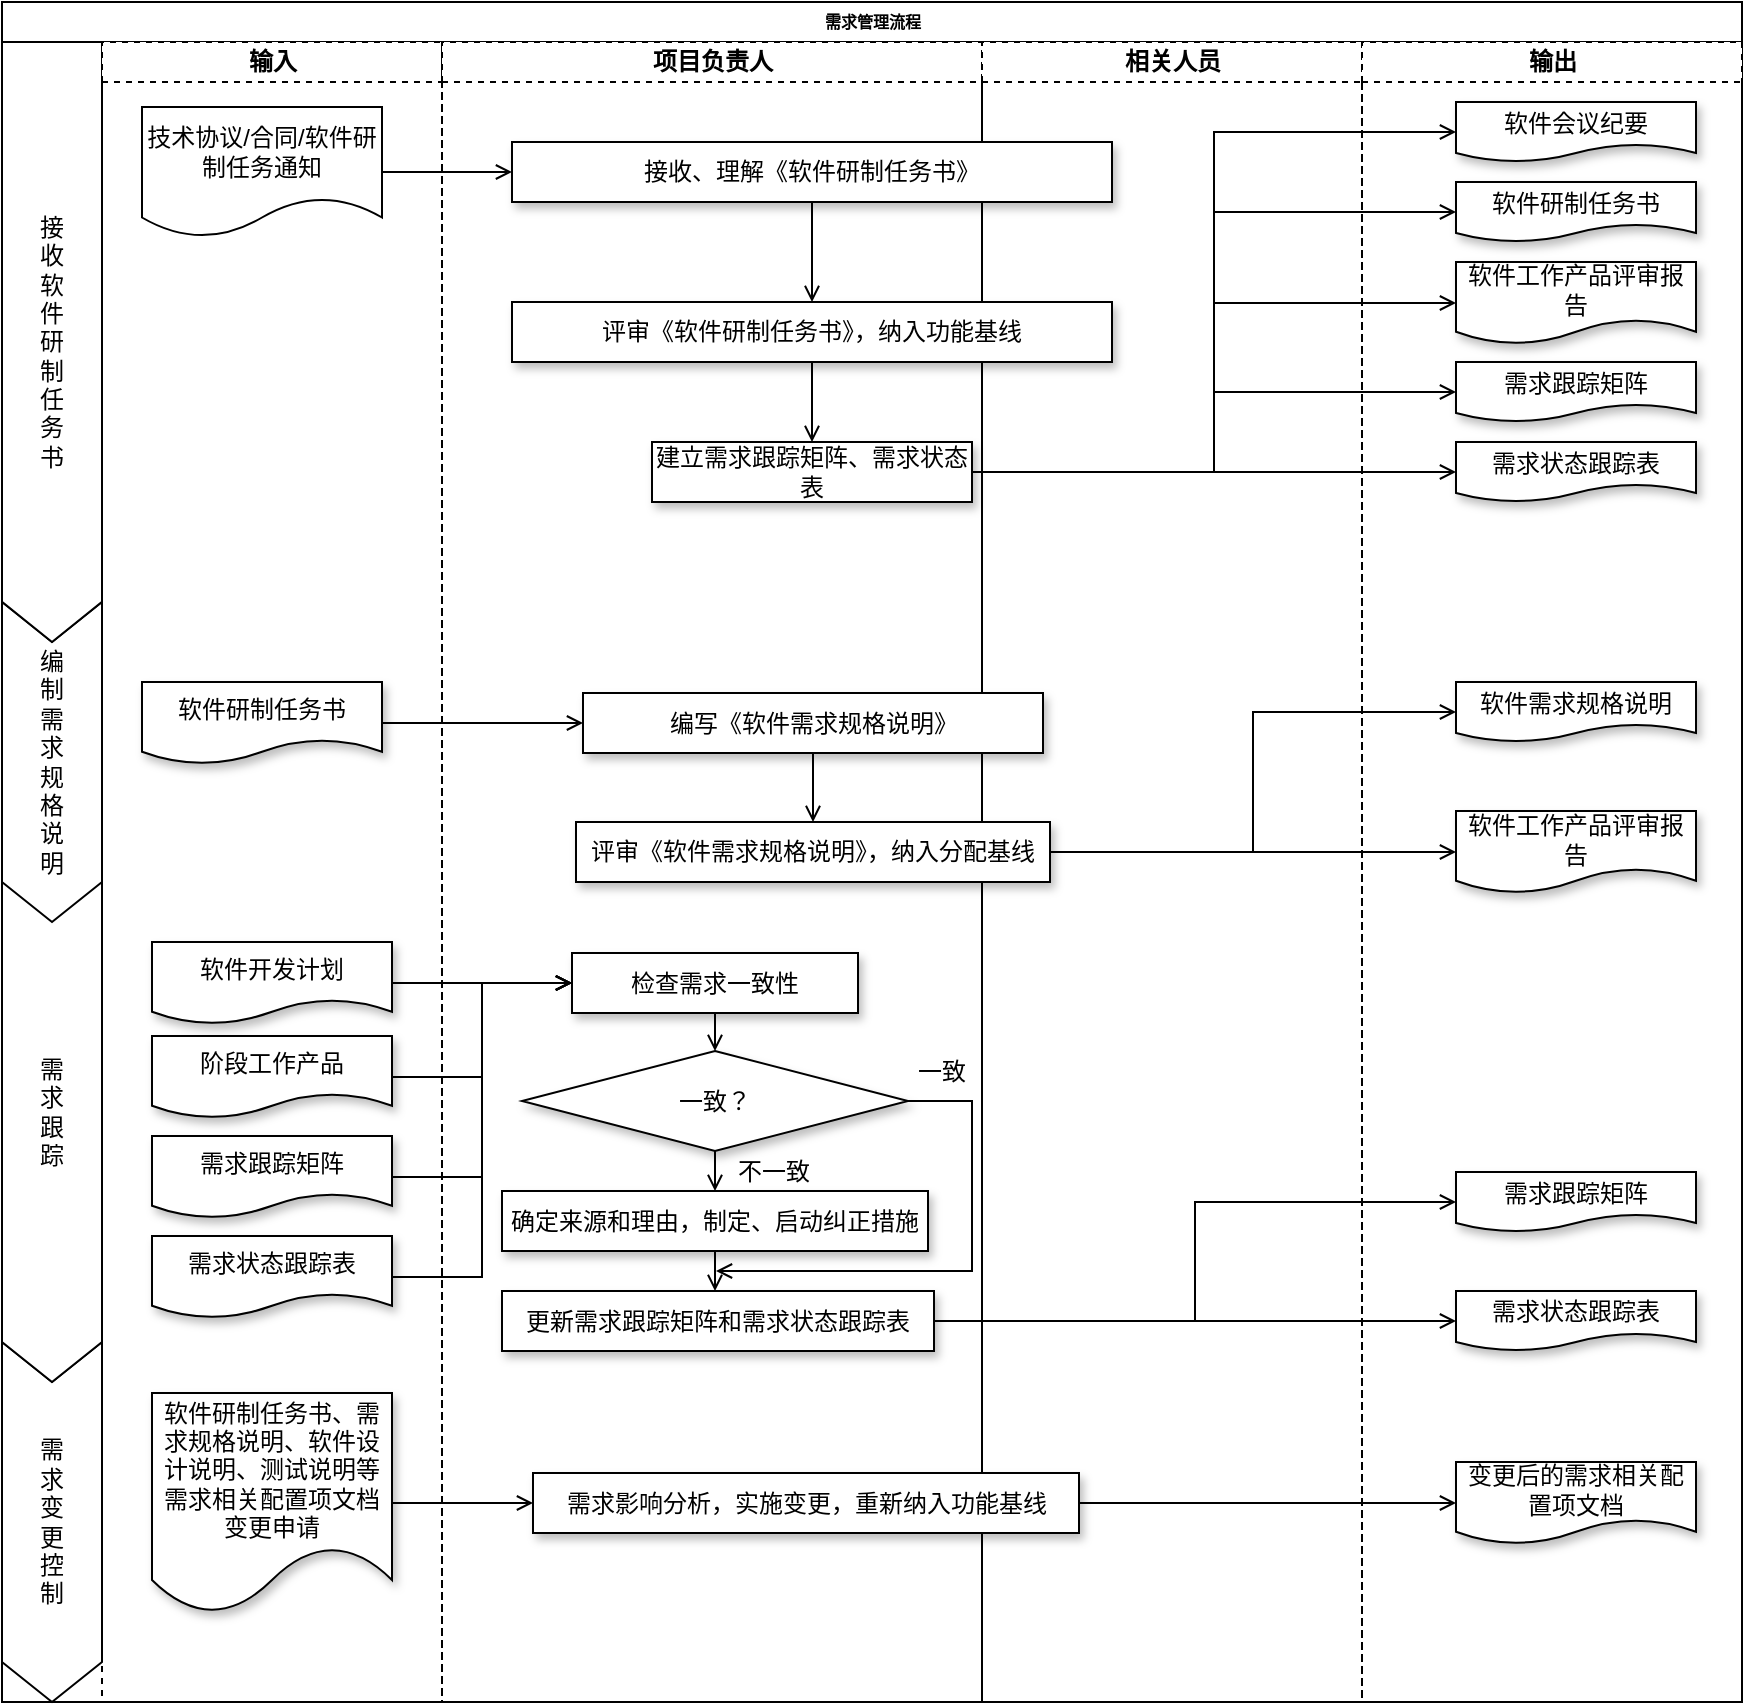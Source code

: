 <mxfile version="14.2.7" type="github">
  <diagram id="BIFD0itbEsLKPEQYxmJw" name="Page-1">
    <mxGraphModel dx="1422" dy="706" grid="1" gridSize="10" guides="1" tooltips="1" connect="1" arrows="1" fold="1" page="1" pageScale="1" pageWidth="827" pageHeight="1169" math="0" shadow="0">
      <root>
        <mxCell id="0" />
        <mxCell id="1" parent="0" />
        <mxCell id="5naSUm5lGmLeOfdFWZ7L-22" value="需求管理流程" style="swimlane;html=1;childLayout=stackLayout;startSize=20;rounded=0;shadow=0;labelBackgroundColor=none;strokeWidth=1;fontFamily=Verdana;fontSize=8;align=center;" parent="1" vertex="1">
          <mxGeometry width="870" height="850" as="geometry">
            <mxRectangle x="20" y="940" width="60" height="20" as="alternateBounds" />
          </mxGeometry>
        </mxCell>
        <mxCell id="1lWDXWaLe5CV8tnP0nUf-1" value="" style="group" parent="5naSUm5lGmLeOfdFWZ7L-22" vertex="1" connectable="0">
          <mxGeometry y="20" width="50" height="830" as="geometry" />
        </mxCell>
        <mxCell id="1lWDXWaLe5CV8tnP0nUf-2" value="需&lt;br&gt;求&lt;br&gt;变&lt;br&gt;更&lt;br&gt;控&lt;br&gt;制" style="shape=step;perimeter=stepPerimeter;whiteSpace=wrap;html=1;fixedSize=1;size=20;direction=south;" parent="1lWDXWaLe5CV8tnP0nUf-1" vertex="1">
          <mxGeometry y="650" width="50" height="180" as="geometry" />
        </mxCell>
        <mxCell id="1lWDXWaLe5CV8tnP0nUf-3" value="需&lt;br&gt;求&lt;br&gt;跟&lt;br&gt;踪" style="shape=step;perimeter=stepPerimeter;whiteSpace=wrap;html=1;fixedSize=1;size=20;direction=south;" parent="1lWDXWaLe5CV8tnP0nUf-1" vertex="1">
          <mxGeometry y="400" width="50" height="270" as="geometry" />
        </mxCell>
        <mxCell id="1lWDXWaLe5CV8tnP0nUf-4" value="编&lt;br&gt;制&lt;br&gt;需&lt;br&gt;求&lt;br&gt;规&lt;br&gt;格&lt;br&gt;说&lt;br&gt;明" style="shape=step;perimeter=stepPerimeter;whiteSpace=wrap;html=1;fixedSize=1;size=20;direction=south;" parent="1lWDXWaLe5CV8tnP0nUf-1" vertex="1">
          <mxGeometry y="280" width="50" height="160" as="geometry" />
        </mxCell>
        <mxCell id="1lWDXWaLe5CV8tnP0nUf-5" value="接&lt;br&gt;收&lt;br&gt;软&lt;br&gt;件&lt;br&gt;研&lt;br&gt;制&lt;br&gt;任&lt;br&gt;务&lt;br&gt;书" style="shape=offPageConnector;whiteSpace=wrap;html=1;size=0.067;" parent="1lWDXWaLe5CV8tnP0nUf-1" vertex="1">
          <mxGeometry width="50" height="300" as="geometry" />
        </mxCell>
        <mxCell id="5naSUm5lGmLeOfdFWZ7L-23" value="输入" style="swimlane;html=1;startSize=20;dashed=1;" parent="5naSUm5lGmLeOfdFWZ7L-22" vertex="1">
          <mxGeometry x="50" y="20" width="170" height="830" as="geometry" />
        </mxCell>
        <mxCell id="5naSUm5lGmLeOfdFWZ7L-68" value="技术协议/合同/软件研制任务通知" style="shape=document;whiteSpace=wrap;html=1;boundedLbl=1;fontSize=12;" parent="5naSUm5lGmLeOfdFWZ7L-23" vertex="1">
          <mxGeometry x="20" y="32.5" width="120" height="65" as="geometry" />
        </mxCell>
        <mxCell id="5naSUm5lGmLeOfdFWZ7L-151" value="软件研制任务书" style="shape=document;whiteSpace=wrap;html=1;boundedLbl=1;shadow=1;fontSize=12;" parent="5naSUm5lGmLeOfdFWZ7L-23" vertex="1">
          <mxGeometry x="20" y="320" width="120" height="41" as="geometry" />
        </mxCell>
        <mxCell id="5naSUm5lGmLeOfdFWZ7L-157" value="软件研制任务书、需求规格说明、软件设计说明、测试说明等需求相关配置项文档变更申请" style="shape=document;whiteSpace=wrap;html=1;boundedLbl=1;shadow=1;fontSize=12;" parent="5naSUm5lGmLeOfdFWZ7L-23" vertex="1">
          <mxGeometry x="25" y="675.5" width="120" height="110" as="geometry" />
        </mxCell>
        <mxCell id="5naSUm5lGmLeOfdFWZ7L-166" value="软件开发计划" style="shape=document;whiteSpace=wrap;html=1;boundedLbl=1;shadow=1;fontSize=12;" parent="5naSUm5lGmLeOfdFWZ7L-23" vertex="1">
          <mxGeometry x="25" y="450" width="120" height="41" as="geometry" />
        </mxCell>
        <mxCell id="5naSUm5lGmLeOfdFWZ7L-167" value="阶段工作产品" style="shape=document;whiteSpace=wrap;html=1;boundedLbl=1;shadow=1;fontSize=12;" parent="5naSUm5lGmLeOfdFWZ7L-23" vertex="1">
          <mxGeometry x="25" y="497" width="120" height="41" as="geometry" />
        </mxCell>
        <mxCell id="5naSUm5lGmLeOfdFWZ7L-168" value="需求跟踪矩阵" style="shape=document;whiteSpace=wrap;html=1;boundedLbl=1;shadow=1;fontSize=12;" parent="5naSUm5lGmLeOfdFWZ7L-23" vertex="1">
          <mxGeometry x="25" y="547" width="120" height="41" as="geometry" />
        </mxCell>
        <mxCell id="5naSUm5lGmLeOfdFWZ7L-169" value="需求状态跟踪表" style="shape=document;whiteSpace=wrap;html=1;boundedLbl=1;shadow=1;fontSize=12;" parent="5naSUm5lGmLeOfdFWZ7L-23" vertex="1">
          <mxGeometry x="25" y="597" width="120" height="41" as="geometry" />
        </mxCell>
        <mxCell id="5naSUm5lGmLeOfdFWZ7L-49" value="项目负责人" style="swimlane;html=1;startSize=20;dashed=1;" parent="5naSUm5lGmLeOfdFWZ7L-22" vertex="1">
          <mxGeometry x="220" y="20" width="270" height="830" as="geometry" />
        </mxCell>
        <mxCell id="5naSUm5lGmLeOfdFWZ7L-172" style="edgeStyle=elbowEdgeStyle;rounded=0;orthogonalLoop=1;jettySize=auto;html=1;entryX=0.5;entryY=0;entryDx=0;entryDy=0;fontSize=12;endArrow=open;endFill=0;" parent="5naSUm5lGmLeOfdFWZ7L-49" source="5naSUm5lGmLeOfdFWZ7L-170" target="5naSUm5lGmLeOfdFWZ7L-171" edge="1">
          <mxGeometry relative="1" as="geometry" />
        </mxCell>
        <mxCell id="5naSUm5lGmLeOfdFWZ7L-170" value="检查需求一致性" style="rounded=0;whiteSpace=wrap;html=1;shadow=1;fontSize=12;" parent="5naSUm5lGmLeOfdFWZ7L-49" vertex="1">
          <mxGeometry x="65" y="455.5" width="143" height="30" as="geometry" />
        </mxCell>
        <mxCell id="5naSUm5lGmLeOfdFWZ7L-178" style="edgeStyle=elbowEdgeStyle;rounded=0;orthogonalLoop=1;jettySize=auto;html=1;endArrow=open;endFill=0;fontSize=12;" parent="5naSUm5lGmLeOfdFWZ7L-49" source="5naSUm5lGmLeOfdFWZ7L-171" target="5naSUm5lGmLeOfdFWZ7L-173" edge="1">
          <mxGeometry relative="1" as="geometry" />
        </mxCell>
        <mxCell id="5naSUm5lGmLeOfdFWZ7L-210" style="edgeStyle=orthogonalEdgeStyle;rounded=0;sketch=0;orthogonalLoop=1;jettySize=auto;html=1;endArrow=open;endFill=0;strokeColor=#000000;exitX=1;exitY=0.5;exitDx=0;exitDy=0;" parent="5naSUm5lGmLeOfdFWZ7L-49" source="5naSUm5lGmLeOfdFWZ7L-171" edge="1">
          <mxGeometry relative="1" as="geometry">
            <mxPoint x="193.4" y="539.5" as="sourcePoint" />
            <mxPoint x="137" y="615" as="targetPoint" />
            <Array as="points">
              <mxPoint x="265" y="529.5" />
              <mxPoint x="265" y="614.5" />
              <mxPoint x="137" y="614.5" />
            </Array>
          </mxGeometry>
        </mxCell>
        <mxCell id="5naSUm5lGmLeOfdFWZ7L-171" value="一致？" style="rhombus;whiteSpace=wrap;html=1;shadow=1;fontSize=12;" parent="5naSUm5lGmLeOfdFWZ7L-49" vertex="1">
          <mxGeometry x="40" y="504.5" width="193" height="50" as="geometry" />
        </mxCell>
        <mxCell id="5naSUm5lGmLeOfdFWZ7L-179" style="edgeStyle=elbowEdgeStyle;rounded=0;orthogonalLoop=1;jettySize=auto;html=1;endArrow=open;endFill=0;fontSize=12;" parent="5naSUm5lGmLeOfdFWZ7L-49" source="5naSUm5lGmLeOfdFWZ7L-173" target="5naSUm5lGmLeOfdFWZ7L-174" edge="1">
          <mxGeometry relative="1" as="geometry" />
        </mxCell>
        <mxCell id="5naSUm5lGmLeOfdFWZ7L-173" value="确定来源和理由，制定、启动纠正措施" style="rounded=0;whiteSpace=wrap;html=1;shadow=1;fontSize=12;" parent="5naSUm5lGmLeOfdFWZ7L-49" vertex="1">
          <mxGeometry x="30" y="574.5" width="213" height="30" as="geometry" />
        </mxCell>
        <mxCell id="5naSUm5lGmLeOfdFWZ7L-174" value="更新需求跟踪矩阵和需求状态跟踪表" style="rounded=0;whiteSpace=wrap;html=1;shadow=1;fontSize=12;" parent="5naSUm5lGmLeOfdFWZ7L-49" vertex="1">
          <mxGeometry x="30" y="624.5" width="216" height="30" as="geometry" />
        </mxCell>
        <mxCell id="5naSUm5lGmLeOfdFWZ7L-211" value="一致" style="text;html=1;strokeColor=none;fillColor=none;align=center;verticalAlign=middle;whiteSpace=wrap;rounded=0;dashed=1;sketch=0;" parent="5naSUm5lGmLeOfdFWZ7L-49" vertex="1">
          <mxGeometry x="230" y="504.5" width="40" height="20" as="geometry" />
        </mxCell>
        <mxCell id="5naSUm5lGmLeOfdFWZ7L-212" value="不一致" style="text;html=1;strokeColor=none;fillColor=none;align=center;verticalAlign=middle;whiteSpace=wrap;rounded=0;dashed=1;sketch=0;" parent="5naSUm5lGmLeOfdFWZ7L-49" vertex="1">
          <mxGeometry x="146" y="554.5" width="40" height="20" as="geometry" />
        </mxCell>
        <mxCell id="5naSUm5lGmLeOfdFWZ7L-58" value="相关人员" style="swimlane;html=1;startSize=20;dashed=1;" parent="5naSUm5lGmLeOfdFWZ7L-22" vertex="1">
          <mxGeometry x="490" y="20" width="190" height="830" as="geometry" />
        </mxCell>
        <mxCell id="5naSUm5lGmLeOfdFWZ7L-65" value="输出" style="swimlane;html=1;startSize=20;dashed=1;" parent="5naSUm5lGmLeOfdFWZ7L-22" vertex="1">
          <mxGeometry x="680" y="20" width="190" height="830" as="geometry" />
        </mxCell>
        <mxCell id="5naSUm5lGmLeOfdFWZ7L-136" value="需求状态跟踪表" style="shape=document;whiteSpace=wrap;html=1;boundedLbl=1;shadow=1;fontSize=12;" parent="5naSUm5lGmLeOfdFWZ7L-65" vertex="1">
          <mxGeometry x="47" y="200" width="120" height="30" as="geometry" />
        </mxCell>
        <mxCell id="5naSUm5lGmLeOfdFWZ7L-147" value="软件工作产品评审报告" style="shape=document;whiteSpace=wrap;html=1;boundedLbl=1;shadow=1;fontSize=12;" parent="5naSUm5lGmLeOfdFWZ7L-65" vertex="1">
          <mxGeometry x="47" y="110" width="120" height="41" as="geometry" />
        </mxCell>
        <mxCell id="5naSUm5lGmLeOfdFWZ7L-154" value="软件需求规格说明" style="shape=document;whiteSpace=wrap;html=1;boundedLbl=1;shadow=1;fontSize=12;" parent="5naSUm5lGmLeOfdFWZ7L-65" vertex="1">
          <mxGeometry x="47" y="320" width="120" height="30" as="geometry" />
        </mxCell>
        <mxCell id="5naSUm5lGmLeOfdFWZ7L-165" value="变更后的需求相关配置项文档" style="shape=document;whiteSpace=wrap;html=1;boundedLbl=1;shadow=1;fontSize=12;" parent="5naSUm5lGmLeOfdFWZ7L-65" vertex="1">
          <mxGeometry x="47" y="710" width="120" height="41" as="geometry" />
        </mxCell>
        <mxCell id="5naSUm5lGmLeOfdFWZ7L-187" value="需求跟踪矩阵" style="shape=document;whiteSpace=wrap;html=1;boundedLbl=1;shadow=1;fontSize=12;" parent="5naSUm5lGmLeOfdFWZ7L-65" vertex="1">
          <mxGeometry x="47" y="565" width="120" height="30" as="geometry" />
        </mxCell>
        <mxCell id="5naSUm5lGmLeOfdFWZ7L-190" value="需求状态跟踪表" style="shape=document;whiteSpace=wrap;html=1;boundedLbl=1;shadow=1;fontSize=12;" parent="5naSUm5lGmLeOfdFWZ7L-65" vertex="1">
          <mxGeometry x="47" y="624.5" width="120" height="30" as="geometry" />
        </mxCell>
        <mxCell id="5naSUm5lGmLeOfdFWZ7L-196" value="软件工作产品评审报告" style="shape=document;whiteSpace=wrap;html=1;boundedLbl=1;shadow=1;fontSize=12;" parent="5naSUm5lGmLeOfdFWZ7L-65" vertex="1">
          <mxGeometry x="47" y="384.5" width="120" height="41" as="geometry" />
        </mxCell>
        <mxCell id="sdpFqhdl4siTFcLU0Acr-8" value="软件研制任务书" style="shape=document;whiteSpace=wrap;html=1;boundedLbl=1;shadow=1;fontSize=12;" parent="5naSUm5lGmLeOfdFWZ7L-65" vertex="1">
          <mxGeometry x="47" y="70" width="120" height="30" as="geometry" />
        </mxCell>
        <mxCell id="sdpFqhdl4siTFcLU0Acr-9" value="软件会议纪要" style="shape=document;whiteSpace=wrap;html=1;boundedLbl=1;shadow=1;fontSize=12;" parent="5naSUm5lGmLeOfdFWZ7L-65" vertex="1">
          <mxGeometry x="47" y="30" width="120" height="30" as="geometry" />
        </mxCell>
        <mxCell id="sdpFqhdl4siTFcLU0Acr-21" style="edgeStyle=orthogonalEdgeStyle;rounded=0;orthogonalLoop=1;jettySize=auto;html=1;endArrow=open;endFill=0;" parent="5naSUm5lGmLeOfdFWZ7L-22" source="5naSUm5lGmLeOfdFWZ7L-166" target="5naSUm5lGmLeOfdFWZ7L-170" edge="1">
          <mxGeometry relative="1" as="geometry" />
        </mxCell>
        <mxCell id="sdpFqhdl4siTFcLU0Acr-22" style="edgeStyle=orthogonalEdgeStyle;rounded=0;orthogonalLoop=1;jettySize=auto;html=1;entryX=0;entryY=0.5;entryDx=0;entryDy=0;endArrow=open;endFill=0;" parent="5naSUm5lGmLeOfdFWZ7L-22" source="5naSUm5lGmLeOfdFWZ7L-167" target="5naSUm5lGmLeOfdFWZ7L-170" edge="1">
          <mxGeometry relative="1" as="geometry" />
        </mxCell>
        <mxCell id="sdpFqhdl4siTFcLU0Acr-23" style="edgeStyle=orthogonalEdgeStyle;rounded=0;orthogonalLoop=1;jettySize=auto;html=1;entryX=0;entryY=0.5;entryDx=0;entryDy=0;endArrow=open;endFill=0;" parent="5naSUm5lGmLeOfdFWZ7L-22" source="5naSUm5lGmLeOfdFWZ7L-168" target="5naSUm5lGmLeOfdFWZ7L-170" edge="1">
          <mxGeometry relative="1" as="geometry" />
        </mxCell>
        <mxCell id="sdpFqhdl4siTFcLU0Acr-24" style="edgeStyle=orthogonalEdgeStyle;rounded=0;orthogonalLoop=1;jettySize=auto;html=1;entryX=0;entryY=0.5;entryDx=0;entryDy=0;endArrow=open;endFill=0;" parent="5naSUm5lGmLeOfdFWZ7L-22" source="5naSUm5lGmLeOfdFWZ7L-169" target="5naSUm5lGmLeOfdFWZ7L-170" edge="1">
          <mxGeometry relative="1" as="geometry" />
        </mxCell>
        <mxCell id="sdpFqhdl4siTFcLU0Acr-25" style="edgeStyle=orthogonalEdgeStyle;rounded=0;orthogonalLoop=1;jettySize=auto;html=1;entryX=0;entryY=0.5;entryDx=0;entryDy=0;endArrow=open;endFill=0;" parent="5naSUm5lGmLeOfdFWZ7L-22" source="5naSUm5lGmLeOfdFWZ7L-174" target="5naSUm5lGmLeOfdFWZ7L-190" edge="1">
          <mxGeometry relative="1" as="geometry" />
        </mxCell>
        <mxCell id="sdpFqhdl4siTFcLU0Acr-26" style="edgeStyle=orthogonalEdgeStyle;rounded=0;orthogonalLoop=1;jettySize=auto;html=1;entryX=0;entryY=0.5;entryDx=0;entryDy=0;endArrow=open;endFill=0;" parent="5naSUm5lGmLeOfdFWZ7L-22" source="5naSUm5lGmLeOfdFWZ7L-174" target="5naSUm5lGmLeOfdFWZ7L-187" edge="1">
          <mxGeometry relative="1" as="geometry" />
        </mxCell>
        <mxCell id="sdpFqhdl4siTFcLU0Acr-11" style="edgeStyle=orthogonalEdgeStyle;rounded=0;orthogonalLoop=1;jettySize=auto;html=1;entryX=0;entryY=0.5;entryDx=0;entryDy=0;endArrow=open;endFill=0;" parent="1" source="5naSUm5lGmLeOfdFWZ7L-127" target="5naSUm5lGmLeOfdFWZ7L-136" edge="1">
          <mxGeometry relative="1" as="geometry" />
        </mxCell>
        <mxCell id="sdpFqhdl4siTFcLU0Acr-13" style="edgeStyle=orthogonalEdgeStyle;rounded=0;orthogonalLoop=1;jettySize=auto;html=1;entryX=0;entryY=0.5;entryDx=0;entryDy=0;endArrow=open;endFill=0;" parent="1" source="5naSUm5lGmLeOfdFWZ7L-127" target="5naSUm5lGmLeOfdFWZ7L-146" edge="1">
          <mxGeometry relative="1" as="geometry" />
        </mxCell>
        <mxCell id="sdpFqhdl4siTFcLU0Acr-14" style="edgeStyle=orthogonalEdgeStyle;rounded=0;orthogonalLoop=1;jettySize=auto;html=1;entryX=0;entryY=0.5;entryDx=0;entryDy=0;endArrow=open;endFill=0;" parent="1" source="5naSUm5lGmLeOfdFWZ7L-127" target="5naSUm5lGmLeOfdFWZ7L-147" edge="1">
          <mxGeometry relative="1" as="geometry" />
        </mxCell>
        <mxCell id="sdpFqhdl4siTFcLU0Acr-15" style="edgeStyle=orthogonalEdgeStyle;rounded=0;orthogonalLoop=1;jettySize=auto;html=1;entryX=0;entryY=0.5;entryDx=0;entryDy=0;endArrow=open;endFill=0;" parent="1" source="5naSUm5lGmLeOfdFWZ7L-127" target="sdpFqhdl4siTFcLU0Acr-8" edge="1">
          <mxGeometry relative="1" as="geometry" />
        </mxCell>
        <mxCell id="sdpFqhdl4siTFcLU0Acr-16" style="edgeStyle=orthogonalEdgeStyle;rounded=0;orthogonalLoop=1;jettySize=auto;html=1;entryX=0;entryY=0.5;entryDx=0;entryDy=0;endArrow=open;endFill=0;" parent="1" source="5naSUm5lGmLeOfdFWZ7L-127" target="sdpFqhdl4siTFcLU0Acr-9" edge="1">
          <mxGeometry relative="1" as="geometry" />
        </mxCell>
        <mxCell id="5naSUm5lGmLeOfdFWZ7L-127" value="建立需求跟踪矩阵、需求状态表" style="rounded=0;whiteSpace=wrap;html=1;shadow=1;fontSize=12;" parent="1" vertex="1">
          <mxGeometry x="325" y="220" width="160" height="30" as="geometry" />
        </mxCell>
        <mxCell id="5naSUm5lGmLeOfdFWZ7L-146" value="需求跟踪矩阵" style="shape=document;whiteSpace=wrap;html=1;boundedLbl=1;shadow=1;fontSize=12;" parent="1" vertex="1">
          <mxGeometry x="727" y="180" width="120" height="30" as="geometry" />
        </mxCell>
        <mxCell id="sdpFqhdl4siTFcLU0Acr-3" style="edgeStyle=orthogonalEdgeStyle;rounded=0;orthogonalLoop=1;jettySize=auto;html=1;endArrow=open;endFill=0;" parent="1" source="5naSUm5lGmLeOfdFWZ7L-135" target="5naSUm5lGmLeOfdFWZ7L-127" edge="1">
          <mxGeometry relative="1" as="geometry" />
        </mxCell>
        <mxCell id="5naSUm5lGmLeOfdFWZ7L-135" value="评审《软件研制任务书》，纳入功能基线" style="rounded=0;whiteSpace=wrap;html=1;shadow=1;fontSize=12;" parent="1" vertex="1">
          <mxGeometry x="255" y="150" width="300" height="30" as="geometry" />
        </mxCell>
        <mxCell id="sdpFqhdl4siTFcLU0Acr-2" style="edgeStyle=orthogonalEdgeStyle;rounded=0;orthogonalLoop=1;jettySize=auto;html=1;entryX=0.5;entryY=0;entryDx=0;entryDy=0;endArrow=open;endFill=0;" parent="1" source="5naSUm5lGmLeOfdFWZ7L-134" target="5naSUm5lGmLeOfdFWZ7L-135" edge="1">
          <mxGeometry relative="1" as="geometry" />
        </mxCell>
        <mxCell id="5naSUm5lGmLeOfdFWZ7L-134" value="接收、理解《软件研制任务书》" style="rounded=0;whiteSpace=wrap;html=1;shadow=1;fontSize=12;" parent="1" vertex="1">
          <mxGeometry x="255" y="70" width="300" height="30" as="geometry" />
        </mxCell>
        <mxCell id="sdpFqhdl4siTFcLU0Acr-18" style="edgeStyle=orthogonalEdgeStyle;rounded=0;orthogonalLoop=1;jettySize=auto;html=1;entryX=0.5;entryY=0;entryDx=0;entryDy=0;endArrow=open;endFill=0;" parent="1" source="5naSUm5lGmLeOfdFWZ7L-152" target="5naSUm5lGmLeOfdFWZ7L-153" edge="1">
          <mxGeometry relative="1" as="geometry" />
        </mxCell>
        <mxCell id="5naSUm5lGmLeOfdFWZ7L-152" value="编写《软件需求规格说明》" style="rounded=0;whiteSpace=wrap;html=1;shadow=1;fontSize=12;" parent="1" vertex="1">
          <mxGeometry x="290.5" y="345.5" width="230" height="30" as="geometry" />
        </mxCell>
        <mxCell id="sdpFqhdl4siTFcLU0Acr-19" style="edgeStyle=orthogonalEdgeStyle;rounded=0;orthogonalLoop=1;jettySize=auto;html=1;entryX=0;entryY=0.5;entryDx=0;entryDy=0;endArrow=open;endFill=0;" parent="1" source="5naSUm5lGmLeOfdFWZ7L-153" target="5naSUm5lGmLeOfdFWZ7L-196" edge="1">
          <mxGeometry relative="1" as="geometry">
            <Array as="points">
              <mxPoint x="524" y="425" />
            </Array>
          </mxGeometry>
        </mxCell>
        <mxCell id="sdpFqhdl4siTFcLU0Acr-20" style="edgeStyle=orthogonalEdgeStyle;rounded=0;orthogonalLoop=1;jettySize=auto;html=1;entryX=0;entryY=0.5;entryDx=0;entryDy=0;endArrow=open;endFill=0;" parent="1" source="5naSUm5lGmLeOfdFWZ7L-153" target="5naSUm5lGmLeOfdFWZ7L-154" edge="1">
          <mxGeometry relative="1" as="geometry" />
        </mxCell>
        <mxCell id="5naSUm5lGmLeOfdFWZ7L-153" value="评审《软件需求规格说明》，纳入分配基线" style="rounded=0;whiteSpace=wrap;html=1;shadow=1;fontSize=12;" parent="1" vertex="1">
          <mxGeometry x="287" y="410" width="237" height="30" as="geometry" />
        </mxCell>
        <mxCell id="5naSUm5lGmLeOfdFWZ7L-195" style="edgeStyle=orthogonalEdgeStyle;rounded=0;sketch=0;orthogonalLoop=1;jettySize=auto;html=1;entryX=0;entryY=0.5;entryDx=0;entryDy=0;endArrow=open;endFill=0;strokeColor=#000000;" parent="1" source="5naSUm5lGmLeOfdFWZ7L-161" target="5naSUm5lGmLeOfdFWZ7L-165" edge="1">
          <mxGeometry relative="1" as="geometry" />
        </mxCell>
        <mxCell id="5naSUm5lGmLeOfdFWZ7L-161" value="需求影响分析，实施变更，重新纳入功能基线" style="rounded=0;whiteSpace=wrap;html=1;shadow=1;fontSize=12;" parent="1" vertex="1">
          <mxGeometry x="265.5" y="735.5" width="273" height="30" as="geometry" />
        </mxCell>
        <mxCell id="5naSUm5lGmLeOfdFWZ7L-194" style="edgeStyle=orthogonalEdgeStyle;rounded=0;sketch=0;orthogonalLoop=1;jettySize=auto;html=1;endArrow=open;endFill=0;strokeColor=#000000;" parent="1" source="5naSUm5lGmLeOfdFWZ7L-157" target="5naSUm5lGmLeOfdFWZ7L-161" edge="1">
          <mxGeometry relative="1" as="geometry" />
        </mxCell>
        <mxCell id="sdpFqhdl4siTFcLU0Acr-1" style="edgeStyle=orthogonalEdgeStyle;rounded=0;orthogonalLoop=1;jettySize=auto;html=1;entryX=0;entryY=0.5;entryDx=0;entryDy=0;endArrow=open;endFill=0;" parent="1" source="5naSUm5lGmLeOfdFWZ7L-68" target="5naSUm5lGmLeOfdFWZ7L-134" edge="1">
          <mxGeometry relative="1" as="geometry" />
        </mxCell>
        <mxCell id="sdpFqhdl4siTFcLU0Acr-17" style="edgeStyle=orthogonalEdgeStyle;rounded=0;orthogonalLoop=1;jettySize=auto;html=1;entryX=0;entryY=0.5;entryDx=0;entryDy=0;endArrow=open;endFill=0;" parent="1" source="5naSUm5lGmLeOfdFWZ7L-151" target="5naSUm5lGmLeOfdFWZ7L-152" edge="1">
          <mxGeometry relative="1" as="geometry" />
        </mxCell>
      </root>
    </mxGraphModel>
  </diagram>
</mxfile>
